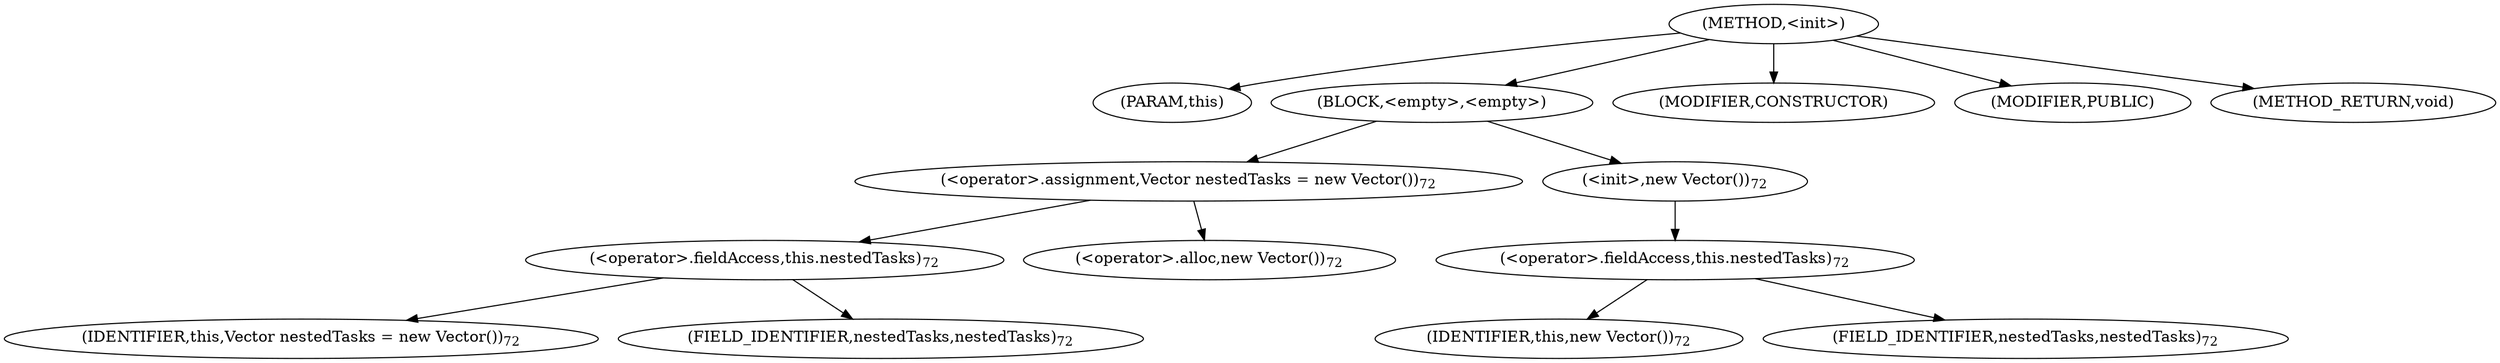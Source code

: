 digraph "&lt;init&gt;" {  
"336" [label = <(METHOD,&lt;init&gt;)> ]
"337" [label = <(PARAM,this)> ]
"338" [label = <(BLOCK,&lt;empty&gt;,&lt;empty&gt;)> ]
"339" [label = <(&lt;operator&gt;.assignment,Vector nestedTasks = new Vector())<SUB>72</SUB>> ]
"340" [label = <(&lt;operator&gt;.fieldAccess,this.nestedTasks)<SUB>72</SUB>> ]
"341" [label = <(IDENTIFIER,this,Vector nestedTasks = new Vector())<SUB>72</SUB>> ]
"342" [label = <(FIELD_IDENTIFIER,nestedTasks,nestedTasks)<SUB>72</SUB>> ]
"343" [label = <(&lt;operator&gt;.alloc,new Vector())<SUB>72</SUB>> ]
"344" [label = <(&lt;init&gt;,new Vector())<SUB>72</SUB>> ]
"345" [label = <(&lt;operator&gt;.fieldAccess,this.nestedTasks)<SUB>72</SUB>> ]
"346" [label = <(IDENTIFIER,this,new Vector())<SUB>72</SUB>> ]
"347" [label = <(FIELD_IDENTIFIER,nestedTasks,nestedTasks)<SUB>72</SUB>> ]
"348" [label = <(MODIFIER,CONSTRUCTOR)> ]
"349" [label = <(MODIFIER,PUBLIC)> ]
"350" [label = <(METHOD_RETURN,void)> ]
  "336" -> "337" 
  "336" -> "338" 
  "336" -> "348" 
  "336" -> "349" 
  "336" -> "350" 
  "338" -> "339" 
  "338" -> "344" 
  "339" -> "340" 
  "339" -> "343" 
  "340" -> "341" 
  "340" -> "342" 
  "344" -> "345" 
  "345" -> "346" 
  "345" -> "347" 
}

